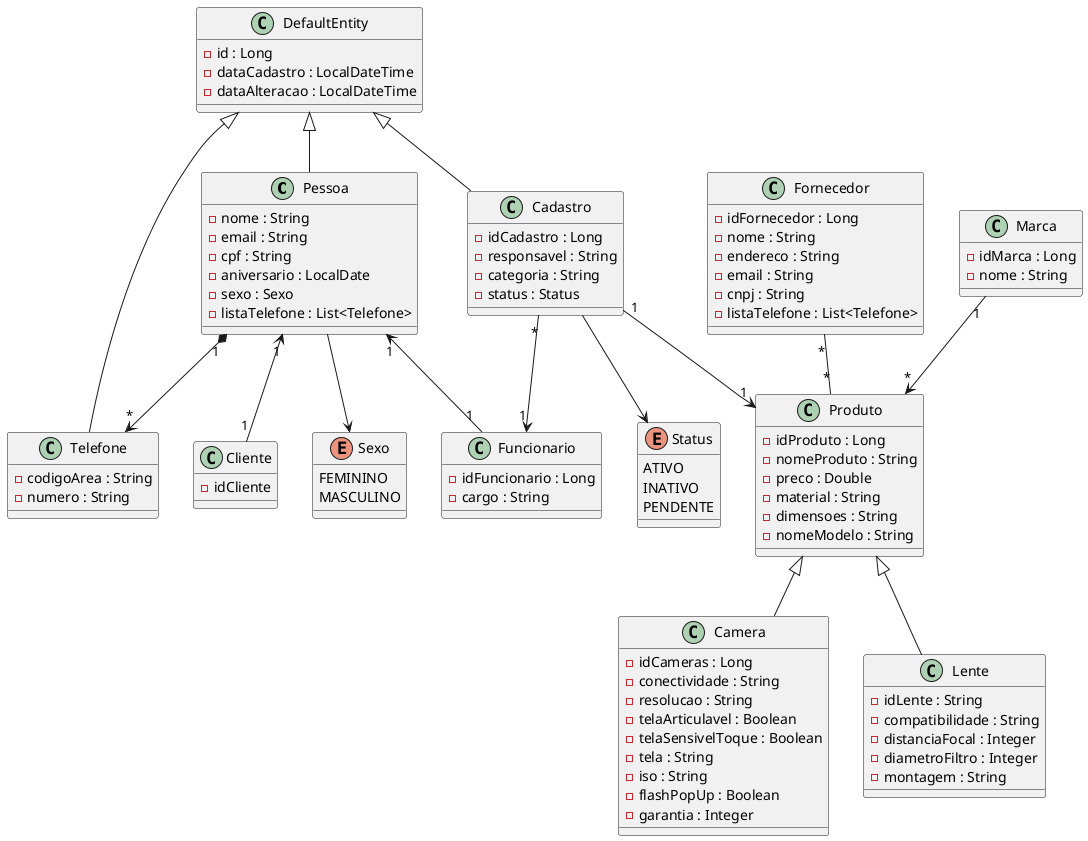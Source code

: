 @startuml ecommerce
class Pessoa{
  - nome : String
  - email : String
  - cpf : String
  - aniversario : LocalDate
  - sexo : Sexo
  - listaTelefone : List<Telefone>
}

Pessoa "1" *--> "*" Telefone

class Cadastro{
  - idCadastro : Long
  - responsavel : String
  - categoria : String
  - status : Status 
}

DefaultEntity <|-- Cadastro

Enum Status{
  ATIVO
  INATIVO
  PENDENTE
}

Cadastro --> Status
Cadastro "*" --> "1" Funcionario
Cadastro "1" --> "1" Produto

class Funcionario{
  - idFuncionario : Long
  - cargo : String 
}

class Cliente{
  - idCliente
}

Pessoa "1" <-- "1" Funcionario
Pessoa "1" <-- "1" Cliente

Enum Sexo{
  FEMININO
  MASCULINO
}

Pessoa --> Sexo

class Fornecedor{
  - idFornecedor : Long
  - nome : String
  - endereco : String 
  - email : String
  - cnpj : String
  - listaTelefone : List<Telefone>
}

class Produto{
  - idProduto : Long
  - nomeProduto : String
  - preco : Double
  - material : String
  - dimensoes : String
  - nomeModelo : String
}

class Camera{
  - idCameras : Long
  - conectividade : String
  - resolucao : String
  - telaArticulavel : Boolean
  - telaSensivelToque : Boolean
  - tela : String
  - iso : String
  - flashPopUp : Boolean
  - garantia : Integer
}

class Marca{
  - idMarca : Long
  - nome : String
}

Marca "1" --> "*" Produto

class Lente{
  - idLente : String
  - compatibilidade : String
  - distanciaFocal : Integer
  - diametroFiltro : Integer
  - montagem : String
}

class DefaultEntity{
  - id : Long
  - dataCadastro : LocalDateTime
  - dataAlteracao : LocalDateTime
}

class Telefone{
  - codigoArea : String
  - numero : String
}

DefaultEntity <|-- Telefone
DefaultEntity <|-- Pessoa

Fornecedor "*" -- "*" Produto
Produto <|-- Camera
Produto <|-- Lente
@enduml